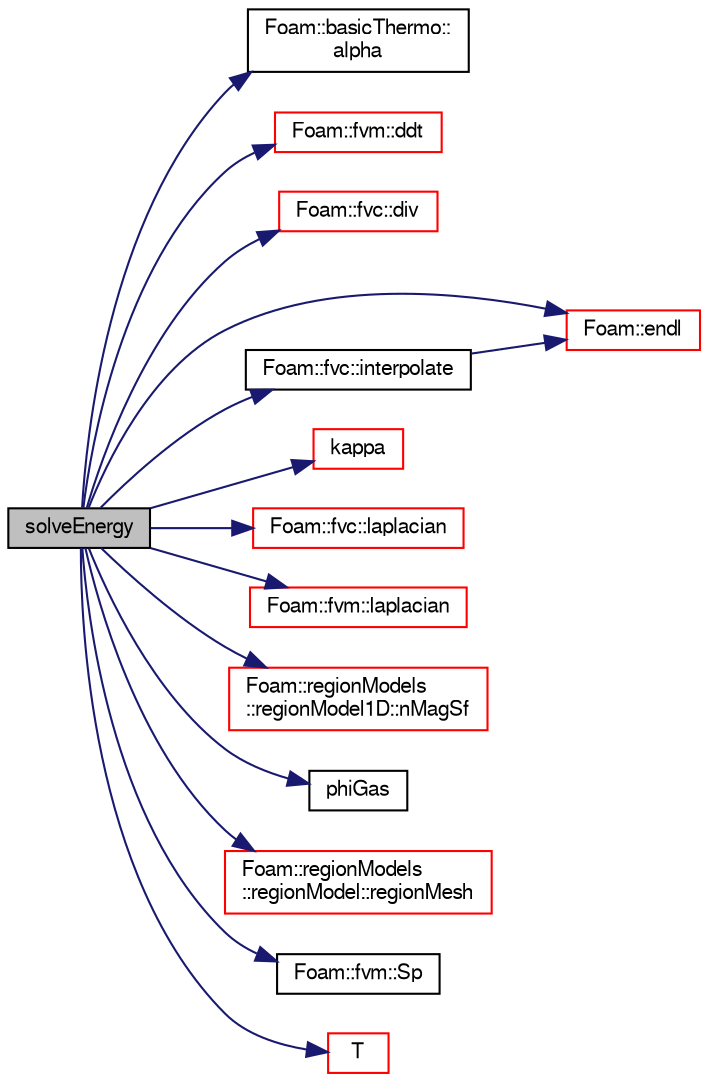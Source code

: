 digraph "solveEnergy"
{
  bgcolor="transparent";
  edge [fontname="FreeSans",fontsize="10",labelfontname="FreeSans",labelfontsize="10"];
  node [fontname="FreeSans",fontsize="10",shape=record];
  rankdir="LR";
  Node865 [label="solveEnergy",height=0.2,width=0.4,color="black", fillcolor="grey75", style="filled", fontcolor="black"];
  Node865 -> Node866 [color="midnightblue",fontsize="10",style="solid",fontname="FreeSans"];
  Node866 [label="Foam::basicThermo::\lalpha",height=0.2,width=0.4,color="black",URL="$a29734.html#adc68ab94e7feaa067900767f398284b2",tooltip="Thermal diffusivity for enthalpy of mixture [kg/m/s]. "];
  Node865 -> Node867 [color="midnightblue",fontsize="10",style="solid",fontname="FreeSans"];
  Node867 [label="Foam::fvm::ddt",height=0.2,width=0.4,color="red",URL="$a21135.html#a2d88eca98ab69b84af7ddb96e35f5a44"];
  Node865 -> Node918 [color="midnightblue",fontsize="10",style="solid",fontname="FreeSans"];
  Node918 [label="Foam::fvc::div",height=0.2,width=0.4,color="red",URL="$a21134.html#a585533948ad80abfe589d920c641f251"];
  Node865 -> Node871 [color="midnightblue",fontsize="10",style="solid",fontname="FreeSans"];
  Node871 [label="Foam::endl",height=0.2,width=0.4,color="red",URL="$a21124.html#a2db8fe02a0d3909e9351bb4275b23ce4",tooltip="Add newline and flush stream. "];
  Node865 -> Node1170 [color="midnightblue",fontsize="10",style="solid",fontname="FreeSans"];
  Node1170 [label="Foam::fvc::interpolate",height=0.2,width=0.4,color="black",URL="$a21134.html#addbc18784300dd0955a9bf79f8e2c43b"];
  Node1170 -> Node871 [color="midnightblue",fontsize="10",style="solid",fontname="FreeSans"];
  Node865 -> Node1171 [color="midnightblue",fontsize="10",style="solid",fontname="FreeSans"];
  Node1171 [label="kappa",height=0.2,width=0.4,color="red",URL="$a28978.html#a2b919c61cb95af34db6fa7946be5ad2d",tooltip="Return the region thermal conductivity [W/m/k]. "];
  Node865 -> Node1173 [color="midnightblue",fontsize="10",style="solid",fontname="FreeSans"];
  Node1173 [label="Foam::fvc::laplacian",height=0.2,width=0.4,color="red",URL="$a21134.html#ac75bff389d0405149b204b0d7ac214cd"];
  Node865 -> Node1175 [color="midnightblue",fontsize="10",style="solid",fontname="FreeSans"];
  Node1175 [label="Foam::fvm::laplacian",height=0.2,width=0.4,color="red",URL="$a21135.html#a05679b154654e47e9f1e2fbd2bc0bae0"];
  Node865 -> Node1176 [color="midnightblue",fontsize="10",style="solid",fontname="FreeSans"];
  Node1176 [label="Foam::regionModels\l::regionModel1D::nMagSf",height=0.2,width=0.4,color="red",URL="$a29002.html#a18898b5c3a878d9c420f03917d0a125d",tooltip="Return the face area magnitudes / [m2]. "];
  Node865 -> Node1177 [color="midnightblue",fontsize="10",style="solid",fontname="FreeSans"];
  Node1177 [label="phiGas",height=0.2,width=0.4,color="black",URL="$a28978.html#ade0b97cc26fec200c55189c83fc4d3e5",tooltip="Return the total gas mass flux to primary region [kg/m2/s]. "];
  Node865 -> Node1178 [color="midnightblue",fontsize="10",style="solid",fontname="FreeSans"];
  Node1178 [label="Foam::regionModels\l::regionModel::regionMesh",height=0.2,width=0.4,color="red",URL="$a28998.html#a89a37969c20983ee143c612486ce5313",tooltip="Return the region mesh database. "];
  Node865 -> Node1185 [color="midnightblue",fontsize="10",style="solid",fontname="FreeSans"];
  Node1185 [label="Foam::fvm::Sp",height=0.2,width=0.4,color="black",URL="$a21135.html#a67e0938495ebeac7ad57361957720554"];
  Node865 -> Node1186 [color="midnightblue",fontsize="10",style="solid",fontname="FreeSans"];
  Node1186 [label="T",height=0.2,width=0.4,color="red",URL="$a28978.html#a4cdc587a2b31f4bae995d375d3e9aeab",tooltip="Return const temperature [K]. "];
}
